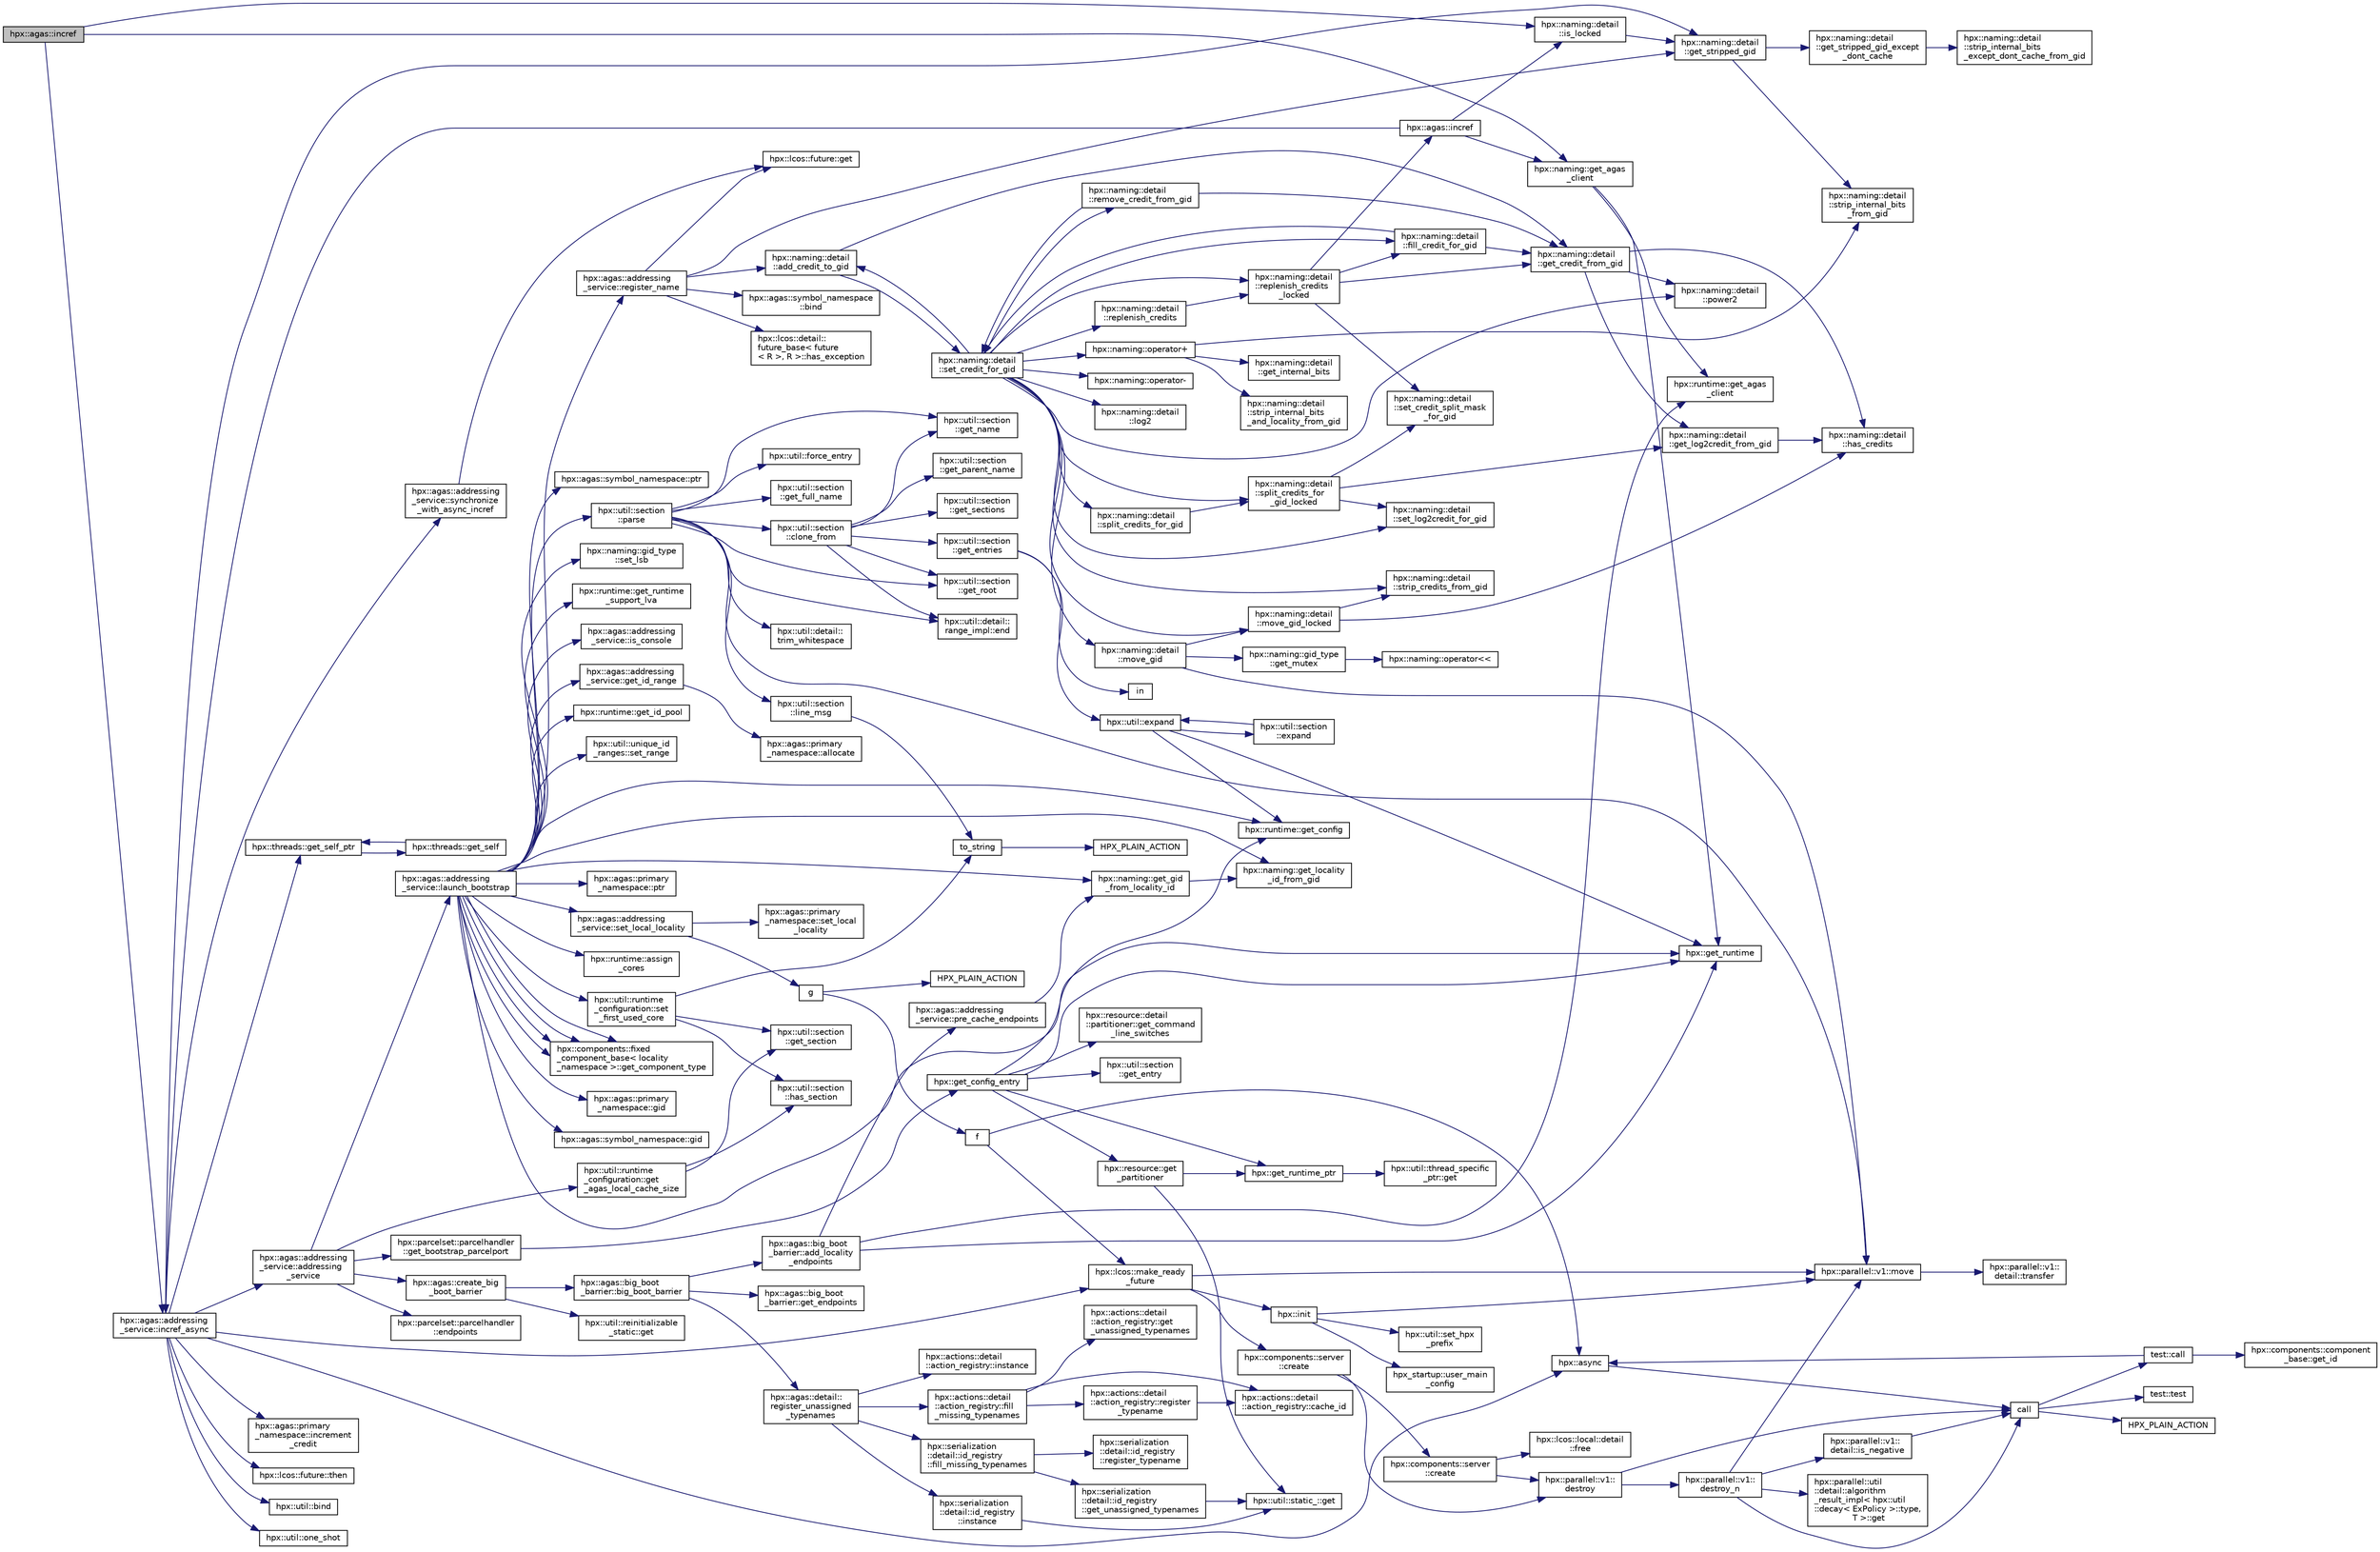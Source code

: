 digraph "hpx::agas::incref"
{
  edge [fontname="Helvetica",fontsize="10",labelfontname="Helvetica",labelfontsize="10"];
  node [fontname="Helvetica",fontsize="10",shape=record];
  rankdir="LR";
  Node3144 [label="hpx::agas::incref",height=0.2,width=0.4,color="black", fillcolor="grey75", style="filled", fontcolor="black"];
  Node3144 -> Node3145 [color="midnightblue",fontsize="10",style="solid",fontname="Helvetica"];
  Node3145 [label="hpx::naming::detail\l::is_locked",height=0.2,width=0.4,color="black", fillcolor="white", style="filled",URL="$d5/d18/namespacehpx_1_1naming_1_1detail.html#a721ab5a11bd11a37b0c905ea3fe0a6d7"];
  Node3145 -> Node3146 [color="midnightblue",fontsize="10",style="solid",fontname="Helvetica"];
  Node3146 [label="hpx::naming::detail\l::get_stripped_gid",height=0.2,width=0.4,color="black", fillcolor="white", style="filled",URL="$d5/d18/namespacehpx_1_1naming_1_1detail.html#ad3a849cb7ebd5dccf9aefadccc21dd89"];
  Node3146 -> Node3147 [color="midnightblue",fontsize="10",style="solid",fontname="Helvetica"];
  Node3147 [label="hpx::naming::detail\l::strip_internal_bits\l_from_gid",height=0.2,width=0.4,color="black", fillcolor="white", style="filled",URL="$d5/d18/namespacehpx_1_1naming_1_1detail.html#a95cca4d4bc82a9da3e804b225b03dfaf"];
  Node3146 -> Node3148 [color="midnightblue",fontsize="10",style="solid",fontname="Helvetica"];
  Node3148 [label="hpx::naming::detail\l::get_stripped_gid_except\l_dont_cache",height=0.2,width=0.4,color="black", fillcolor="white", style="filled",URL="$d5/d18/namespacehpx_1_1naming_1_1detail.html#a1ab848588112d0f7fac377a15692c9cc"];
  Node3148 -> Node3149 [color="midnightblue",fontsize="10",style="solid",fontname="Helvetica"];
  Node3149 [label="hpx::naming::detail\l::strip_internal_bits\l_except_dont_cache_from_gid",height=0.2,width=0.4,color="black", fillcolor="white", style="filled",URL="$d5/d18/namespacehpx_1_1naming_1_1detail.html#aabeb51a92376c6bfb9cf31bf9ff0c4cc"];
  Node3144 -> Node3150 [color="midnightblue",fontsize="10",style="solid",fontname="Helvetica"];
  Node3150 [label="hpx::naming::get_agas\l_client",height=0.2,width=0.4,color="black", fillcolor="white", style="filled",URL="$d4/dc9/namespacehpx_1_1naming.html#a0408fffd5d34b620712a801b0ae3b032"];
  Node3150 -> Node3151 [color="midnightblue",fontsize="10",style="solid",fontname="Helvetica"];
  Node3151 [label="hpx::get_runtime",height=0.2,width=0.4,color="black", fillcolor="white", style="filled",URL="$d8/d83/namespacehpx.html#aef902cc6c7dd3b9fbadf34d1e850a070"];
  Node3150 -> Node3152 [color="midnightblue",fontsize="10",style="solid",fontname="Helvetica"];
  Node3152 [label="hpx::runtime::get_agas\l_client",height=0.2,width=0.4,color="black", fillcolor="white", style="filled",URL="$d0/d7b/classhpx_1_1runtime.html#aeb5dddd30d6b9861669af8ad44d1a96a"];
  Node3144 -> Node3153 [color="midnightblue",fontsize="10",style="solid",fontname="Helvetica"];
  Node3153 [label="hpx::agas::addressing\l_service::incref_async",height=0.2,width=0.4,color="black", fillcolor="white", style="filled",URL="$db/d58/structhpx_1_1agas_1_1addressing__service.html#adae9df2634cf648f129f203c3678c1c1",tooltip="Increment the global reference count for the given id. "];
  Node3153 -> Node3146 [color="midnightblue",fontsize="10",style="solid",fontname="Helvetica"];
  Node3153 -> Node3154 [color="midnightblue",fontsize="10",style="solid",fontname="Helvetica"];
  Node3154 [label="hpx::threads::get_self_ptr",height=0.2,width=0.4,color="black", fillcolor="white", style="filled",URL="$d7/d28/namespacehpx_1_1threads.html#a22877ae347ad884cde3a51397dad6c53"];
  Node3154 -> Node3155 [color="midnightblue",fontsize="10",style="solid",fontname="Helvetica"];
  Node3155 [label="hpx::threads::get_self",height=0.2,width=0.4,color="black", fillcolor="white", style="filled",URL="$d7/d28/namespacehpx_1_1threads.html#a07daf4d6d29233f20d66d41ab7b5b8e8"];
  Node3155 -> Node3154 [color="midnightblue",fontsize="10",style="solid",fontname="Helvetica"];
  Node3153 -> Node3156 [color="midnightblue",fontsize="10",style="solid",fontname="Helvetica"];
  Node3156 [label="hpx::agas::addressing\l_service::addressing\l_service",height=0.2,width=0.4,color="black", fillcolor="white", style="filled",URL="$db/d58/structhpx_1_1agas_1_1addressing__service.html#a4cd885b12c530009f44f7372c197d54f"];
  Node3156 -> Node3157 [color="midnightblue",fontsize="10",style="solid",fontname="Helvetica"];
  Node3157 [label="hpx::util::runtime\l_configuration::get\l_agas_local_cache_size",height=0.2,width=0.4,color="black", fillcolor="white", style="filled",URL="$d8/d70/classhpx_1_1util_1_1runtime__configuration.html#a5fc409d10bc5e063fde7992fb2d8eefe"];
  Node3157 -> Node3158 [color="midnightblue",fontsize="10",style="solid",fontname="Helvetica"];
  Node3158 [label="hpx::util::section\l::has_section",height=0.2,width=0.4,color="black", fillcolor="white", style="filled",URL="$dd/de4/classhpx_1_1util_1_1section.html#a2ef0091925e5c2e3fda235bff644cdb4"];
  Node3157 -> Node3159 [color="midnightblue",fontsize="10",style="solid",fontname="Helvetica"];
  Node3159 [label="hpx::util::section\l::get_section",height=0.2,width=0.4,color="black", fillcolor="white", style="filled",URL="$dd/de4/classhpx_1_1util_1_1section.html#a3506cc01fb5453b2176f4747352c5517"];
  Node3156 -> Node3160 [color="midnightblue",fontsize="10",style="solid",fontname="Helvetica"];
  Node3160 [label="hpx::parcelset::parcelhandler\l::get_bootstrap_parcelport",height=0.2,width=0.4,color="black", fillcolor="white", style="filled",URL="$d4/d2f/classhpx_1_1parcelset_1_1parcelhandler.html#aac412291f000080f2496f288b97b7859"];
  Node3160 -> Node3161 [color="midnightblue",fontsize="10",style="solid",fontname="Helvetica"];
  Node3161 [label="hpx::get_config_entry",height=0.2,width=0.4,color="black", fillcolor="white", style="filled",URL="$d8/d83/namespacehpx.html#a097240e6744bc8905f708932da401835",tooltip="Retrieve the string value of a configuration entry given by key. "];
  Node3161 -> Node3162 [color="midnightblue",fontsize="10",style="solid",fontname="Helvetica"];
  Node3162 [label="hpx::get_runtime_ptr",height=0.2,width=0.4,color="black", fillcolor="white", style="filled",URL="$d8/d83/namespacehpx.html#af29daf2bb3e01b4d6495a1742b6cce64"];
  Node3162 -> Node3163 [color="midnightblue",fontsize="10",style="solid",fontname="Helvetica"];
  Node3163 [label="hpx::util::thread_specific\l_ptr::get",height=0.2,width=0.4,color="black", fillcolor="white", style="filled",URL="$d4/d4c/structhpx_1_1util_1_1thread__specific__ptr.html#a3b27d8520710478aa41d1f74206bdba9"];
  Node3161 -> Node3151 [color="midnightblue",fontsize="10",style="solid",fontname="Helvetica"];
  Node3161 -> Node3164 [color="midnightblue",fontsize="10",style="solid",fontname="Helvetica"];
  Node3164 [label="hpx::runtime::get_config",height=0.2,width=0.4,color="black", fillcolor="white", style="filled",URL="$d0/d7b/classhpx_1_1runtime.html#a0bfe0241e54b1fe1dd4ec181d944de43",tooltip="access configuration information "];
  Node3161 -> Node3165 [color="midnightblue",fontsize="10",style="solid",fontname="Helvetica"];
  Node3165 [label="hpx::util::section\l::get_entry",height=0.2,width=0.4,color="black", fillcolor="white", style="filled",URL="$dd/de4/classhpx_1_1util_1_1section.html#a02ac2ca2a4490347405dec03df46af88"];
  Node3161 -> Node3166 [color="midnightblue",fontsize="10",style="solid",fontname="Helvetica"];
  Node3166 [label="hpx::resource::get\l_partitioner",height=0.2,width=0.4,color="black", fillcolor="white", style="filled",URL="$dd/da5/namespacehpx_1_1resource.html#af91354c369d9a22a00581d6b6da7d0ee"];
  Node3166 -> Node3167 [color="midnightblue",fontsize="10",style="solid",fontname="Helvetica"];
  Node3167 [label="hpx::util::static_::get",height=0.2,width=0.4,color="black", fillcolor="white", style="filled",URL="$d3/dbb/structhpx_1_1util_1_1static__.html#a2967c633948a3bf17a3b5405ef5a8318"];
  Node3166 -> Node3162 [color="midnightblue",fontsize="10",style="solid",fontname="Helvetica"];
  Node3161 -> Node3168 [color="midnightblue",fontsize="10",style="solid",fontname="Helvetica"];
  Node3168 [label="hpx::resource::detail\l::partitioner::get_command\l_line_switches",height=0.2,width=0.4,color="black", fillcolor="white", style="filled",URL="$d0/dab/classhpx_1_1resource_1_1detail_1_1partitioner.html#a16fe01dd59b2c89bd556788b5713522e"];
  Node3156 -> Node3169 [color="midnightblue",fontsize="10",style="solid",fontname="Helvetica"];
  Node3169 [label="hpx::agas::create_big\l_boot_barrier",height=0.2,width=0.4,color="black", fillcolor="white", style="filled",URL="$dc/d54/namespacehpx_1_1agas.html#a272f64deb448ea9613501a5b3458a57f"];
  Node3169 -> Node3170 [color="midnightblue",fontsize="10",style="solid",fontname="Helvetica"];
  Node3170 [label="hpx::util::reinitializable\l_static::get",height=0.2,width=0.4,color="black", fillcolor="white", style="filled",URL="$d2/db7/structhpx_1_1util_1_1reinitializable__static.html#a2c616d22a193ed9d3b0b58d4203b3809"];
  Node3169 -> Node3171 [color="midnightblue",fontsize="10",style="solid",fontname="Helvetica"];
  Node3171 [label="hpx::agas::big_boot\l_barrier::big_boot_barrier",height=0.2,width=0.4,color="black", fillcolor="white", style="filled",URL="$d8/db6/structhpx_1_1agas_1_1big__boot__barrier.html#ab00f39b77e1ae054dddeab796ac49a07"];
  Node3171 -> Node3172 [color="midnightblue",fontsize="10",style="solid",fontname="Helvetica"];
  Node3172 [label="hpx::agas::detail::\lregister_unassigned\l_typenames",height=0.2,width=0.4,color="black", fillcolor="white", style="filled",URL="$dd/dd0/namespacehpx_1_1agas_1_1detail.html#a69a4d9fbe321b26f2eeeacaae98c05bb"];
  Node3172 -> Node3173 [color="midnightblue",fontsize="10",style="solid",fontname="Helvetica"];
  Node3173 [label="hpx::serialization\l::detail::id_registry\l::instance",height=0.2,width=0.4,color="black", fillcolor="white", style="filled",URL="$dc/d9a/classhpx_1_1serialization_1_1detail_1_1id__registry.html#ab5118609f28337b2a71e7ac63399a2dc"];
  Node3173 -> Node3167 [color="midnightblue",fontsize="10",style="solid",fontname="Helvetica"];
  Node3172 -> Node3174 [color="midnightblue",fontsize="10",style="solid",fontname="Helvetica"];
  Node3174 [label="hpx::serialization\l::detail::id_registry\l::fill_missing_typenames",height=0.2,width=0.4,color="black", fillcolor="white", style="filled",URL="$dc/d9a/classhpx_1_1serialization_1_1detail_1_1id__registry.html#a80cd98a900de5a5347cf51ab710ed1be"];
  Node3174 -> Node3175 [color="midnightblue",fontsize="10",style="solid",fontname="Helvetica"];
  Node3175 [label="hpx::serialization\l::detail::id_registry\l::get_unassigned_typenames",height=0.2,width=0.4,color="black", fillcolor="white", style="filled",URL="$dc/d9a/classhpx_1_1serialization_1_1detail_1_1id__registry.html#a667f38001517e0031e3421b1f6719baf"];
  Node3175 -> Node3167 [color="midnightblue",fontsize="10",style="solid",fontname="Helvetica"];
  Node3174 -> Node3176 [color="midnightblue",fontsize="10",style="solid",fontname="Helvetica"];
  Node3176 [label="hpx::serialization\l::detail::id_registry\l::register_typename",height=0.2,width=0.4,color="black", fillcolor="white", style="filled",URL="$dc/d9a/classhpx_1_1serialization_1_1detail_1_1id__registry.html#a3ecf46288bd104ca800605842a269fd6"];
  Node3172 -> Node3177 [color="midnightblue",fontsize="10",style="solid",fontname="Helvetica"];
  Node3177 [label="hpx::actions::detail\l::action_registry::instance",height=0.2,width=0.4,color="black", fillcolor="white", style="filled",URL="$d6/d07/structhpx_1_1actions_1_1detail_1_1action__registry.html#a4d8a8074f8a91fdc5a62e8067ef6472c"];
  Node3172 -> Node3178 [color="midnightblue",fontsize="10",style="solid",fontname="Helvetica"];
  Node3178 [label="hpx::actions::detail\l::action_registry::fill\l_missing_typenames",height=0.2,width=0.4,color="black", fillcolor="white", style="filled",URL="$d6/d07/structhpx_1_1actions_1_1detail_1_1action__registry.html#ad0b2659af6636d76d4b39d64eac81e3c"];
  Node3178 -> Node3179 [color="midnightblue",fontsize="10",style="solid",fontname="Helvetica"];
  Node3179 [label="hpx::actions::detail\l::action_registry::get\l_unassigned_typenames",height=0.2,width=0.4,color="black", fillcolor="white", style="filled",URL="$d6/d07/structhpx_1_1actions_1_1detail_1_1action__registry.html#a5216619c74ba5ee2d7a82626fe3f42cd"];
  Node3178 -> Node3180 [color="midnightblue",fontsize="10",style="solid",fontname="Helvetica"];
  Node3180 [label="hpx::actions::detail\l::action_registry::register\l_typename",height=0.2,width=0.4,color="black", fillcolor="white", style="filled",URL="$d6/d07/structhpx_1_1actions_1_1detail_1_1action__registry.html#a7352d14b8ad4d97a880c8ff247f0e04a"];
  Node3180 -> Node3181 [color="midnightblue",fontsize="10",style="solid",fontname="Helvetica"];
  Node3181 [label="hpx::actions::detail\l::action_registry::cache_id",height=0.2,width=0.4,color="black", fillcolor="white", style="filled",URL="$d6/d07/structhpx_1_1actions_1_1detail_1_1action__registry.html#a241539d91aa05a0cb41e6949b4f7ffb6"];
  Node3178 -> Node3181 [color="midnightblue",fontsize="10",style="solid",fontname="Helvetica"];
  Node3171 -> Node3182 [color="midnightblue",fontsize="10",style="solid",fontname="Helvetica"];
  Node3182 [label="hpx::agas::big_boot\l_barrier::add_locality\l_endpoints",height=0.2,width=0.4,color="black", fillcolor="white", style="filled",URL="$d8/db6/structhpx_1_1agas_1_1big__boot__barrier.html#aedb4d5066f5ee188b4b2e7476bde8f35"];
  Node3182 -> Node3151 [color="midnightblue",fontsize="10",style="solid",fontname="Helvetica"];
  Node3182 -> Node3152 [color="midnightblue",fontsize="10",style="solid",fontname="Helvetica"];
  Node3182 -> Node3183 [color="midnightblue",fontsize="10",style="solid",fontname="Helvetica"];
  Node3183 [label="hpx::agas::addressing\l_service::pre_cache_endpoints",height=0.2,width=0.4,color="black", fillcolor="white", style="filled",URL="$db/d58/structhpx_1_1agas_1_1addressing__service.html#a9384e7f70c49705ea11e55718c144ee4"];
  Node3183 -> Node3184 [color="midnightblue",fontsize="10",style="solid",fontname="Helvetica"];
  Node3184 [label="hpx::naming::get_gid\l_from_locality_id",height=0.2,width=0.4,color="black", fillcolor="white", style="filled",URL="$d4/dc9/namespacehpx_1_1naming.html#ae50a3ecdb5854b6a25a556ebc9830541"];
  Node3184 -> Node3185 [color="midnightblue",fontsize="10",style="solid",fontname="Helvetica"];
  Node3185 [label="hpx::naming::get_locality\l_id_from_gid",height=0.2,width=0.4,color="black", fillcolor="white", style="filled",URL="$d4/dc9/namespacehpx_1_1naming.html#a7fd43037784560bd04fda9b49e33529f"];
  Node3171 -> Node3186 [color="midnightblue",fontsize="10",style="solid",fontname="Helvetica"];
  Node3186 [label="hpx::agas::big_boot\l_barrier::get_endpoints",height=0.2,width=0.4,color="black", fillcolor="white", style="filled",URL="$d8/db6/structhpx_1_1agas_1_1big__boot__barrier.html#a019606b912a47e77062cd7de28adb428"];
  Node3156 -> Node3187 [color="midnightblue",fontsize="10",style="solid",fontname="Helvetica"];
  Node3187 [label="hpx::parcelset::parcelhandler\l::endpoints",height=0.2,width=0.4,color="black", fillcolor="white", style="filled",URL="$d4/d2f/classhpx_1_1parcelset_1_1parcelhandler.html#a7a79973ee047c9a655e7517b89d78558",tooltip="return the endpoints associated with this parcelhandler "];
  Node3156 -> Node3188 [color="midnightblue",fontsize="10",style="solid",fontname="Helvetica"];
  Node3188 [label="hpx::agas::addressing\l_service::launch_bootstrap",height=0.2,width=0.4,color="black", fillcolor="white", style="filled",URL="$db/d58/structhpx_1_1agas_1_1addressing__service.html#a664380be3597d3ca31677b2ae5800e76"];
  Node3188 -> Node3189 [color="midnightblue",fontsize="10",style="solid",fontname="Helvetica"];
  Node3189 [label="hpx::agas::primary\l_namespace::ptr",height=0.2,width=0.4,color="black", fillcolor="white", style="filled",URL="$d1/d43/structhpx_1_1agas_1_1primary__namespace.html#a977601f2c79f10b3aef3db56fb3aad0d"];
  Node3188 -> Node3151 [color="midnightblue",fontsize="10",style="solid",fontname="Helvetica"];
  Node3188 -> Node3184 [color="midnightblue",fontsize="10",style="solid",fontname="Helvetica"];
  Node3188 -> Node3190 [color="midnightblue",fontsize="10",style="solid",fontname="Helvetica"];
  Node3190 [label="hpx::agas::addressing\l_service::set_local_locality",height=0.2,width=0.4,color="black", fillcolor="white", style="filled",URL="$db/d58/structhpx_1_1agas_1_1addressing__service.html#a262a9982f31caacd5c605b643f2cc081"];
  Node3190 -> Node3191 [color="midnightblue",fontsize="10",style="solid",fontname="Helvetica"];
  Node3191 [label="g",height=0.2,width=0.4,color="black", fillcolor="white", style="filled",URL="$da/d17/cxx11__noexcept_8cpp.html#a96f5ebe659f57f5faa7343c54f8ea39a"];
  Node3191 -> Node3192 [color="midnightblue",fontsize="10",style="solid",fontname="Helvetica"];
  Node3192 [label="f",height=0.2,width=0.4,color="black", fillcolor="white", style="filled",URL="$d4/d13/async__unwrap__1037_8cpp.html#a02a6b0b4f77af9f69a841dc8262b0cd0"];
  Node3192 -> Node3193 [color="midnightblue",fontsize="10",style="solid",fontname="Helvetica"];
  Node3193 [label="hpx::async",height=0.2,width=0.4,color="black", fillcolor="white", style="filled",URL="$d8/d83/namespacehpx.html#acb7d8e37b73b823956ce144f9a57eaa4"];
  Node3193 -> Node3194 [color="midnightblue",fontsize="10",style="solid",fontname="Helvetica"];
  Node3194 [label="call",height=0.2,width=0.4,color="black", fillcolor="white", style="filled",URL="$d2/d67/promise__1620_8cpp.html#a58357f0b82bc761e1d0b9091ed563a70"];
  Node3194 -> Node3195 [color="midnightblue",fontsize="10",style="solid",fontname="Helvetica"];
  Node3195 [label="test::test",height=0.2,width=0.4,color="black", fillcolor="white", style="filled",URL="$d8/d89/structtest.html#ab42d5ece712d716b04cb3f686f297a26"];
  Node3194 -> Node3196 [color="midnightblue",fontsize="10",style="solid",fontname="Helvetica"];
  Node3196 [label="HPX_PLAIN_ACTION",height=0.2,width=0.4,color="black", fillcolor="white", style="filled",URL="$d2/d67/promise__1620_8cpp.html#ab96aab827a4b1fcaf66cfe0ba83fef23"];
  Node3194 -> Node3197 [color="midnightblue",fontsize="10",style="solid",fontname="Helvetica"];
  Node3197 [label="test::call",height=0.2,width=0.4,color="black", fillcolor="white", style="filled",URL="$d8/d89/structtest.html#aeb29e7ed6518b9426ccf1344c52620ae"];
  Node3197 -> Node3193 [color="midnightblue",fontsize="10",style="solid",fontname="Helvetica"];
  Node3197 -> Node3198 [color="midnightblue",fontsize="10",style="solid",fontname="Helvetica"];
  Node3198 [label="hpx::components::component\l_base::get_id",height=0.2,width=0.4,color="black", fillcolor="white", style="filled",URL="$d2/de6/classhpx_1_1components_1_1component__base.html#a4c8fd93514039bdf01c48d66d82b19cd"];
  Node3192 -> Node3199 [color="midnightblue",fontsize="10",style="solid",fontname="Helvetica"];
  Node3199 [label="hpx::lcos::make_ready\l_future",height=0.2,width=0.4,color="black", fillcolor="white", style="filled",URL="$d2/dc9/namespacehpx_1_1lcos.html#a42997564ddfde91d475b8a2cea8f53e4"];
  Node3199 -> Node3200 [color="midnightblue",fontsize="10",style="solid",fontname="Helvetica"];
  Node3200 [label="hpx::init",height=0.2,width=0.4,color="black", fillcolor="white", style="filled",URL="$d8/d83/namespacehpx.html#a3c694ea960b47c56b33351ba16e3d76b",tooltip="Main entry point for launching the HPX runtime system. "];
  Node3200 -> Node3201 [color="midnightblue",fontsize="10",style="solid",fontname="Helvetica"];
  Node3201 [label="hpx::util::set_hpx\l_prefix",height=0.2,width=0.4,color="black", fillcolor="white", style="filled",URL="$df/dad/namespacehpx_1_1util.html#ae40a23c1ba0a48d9304dcf717a95793e"];
  Node3200 -> Node3202 [color="midnightblue",fontsize="10",style="solid",fontname="Helvetica"];
  Node3202 [label="hpx_startup::user_main\l_config",height=0.2,width=0.4,color="black", fillcolor="white", style="filled",URL="$d3/dd2/namespacehpx__startup.html#aaac571d88bd3912a4225a23eb3261637"];
  Node3200 -> Node3203 [color="midnightblue",fontsize="10",style="solid",fontname="Helvetica"];
  Node3203 [label="hpx::parallel::v1::move",height=0.2,width=0.4,color="black", fillcolor="white", style="filled",URL="$db/db9/namespacehpx_1_1parallel_1_1v1.html#aa7c4ede081ce786c9d1eb1adff495cfc"];
  Node3203 -> Node3204 [color="midnightblue",fontsize="10",style="solid",fontname="Helvetica"];
  Node3204 [label="hpx::parallel::v1::\ldetail::transfer",height=0.2,width=0.4,color="black", fillcolor="white", style="filled",URL="$d2/ddd/namespacehpx_1_1parallel_1_1v1_1_1detail.html#ab1b56a05e1885ca7cc7ffa1804dd2f3c"];
  Node3199 -> Node3205 [color="midnightblue",fontsize="10",style="solid",fontname="Helvetica"];
  Node3205 [label="hpx::components::server\l::create",height=0.2,width=0.4,color="black", fillcolor="white", style="filled",URL="$d2/da2/namespacehpx_1_1components_1_1server.html#ac776c89f3d68ceb910e8cee9fa937ab4",tooltip="Create arrays of components using their default constructor. "];
  Node3205 -> Node3206 [color="midnightblue",fontsize="10",style="solid",fontname="Helvetica"];
  Node3206 [label="hpx::components::server\l::create",height=0.2,width=0.4,color="black", fillcolor="white", style="filled",URL="$d2/da2/namespacehpx_1_1components_1_1server.html#a77d26de181c97b444565e230577981bd"];
  Node3206 -> Node3207 [color="midnightblue",fontsize="10",style="solid",fontname="Helvetica"];
  Node3207 [label="hpx::lcos::local::detail\l::free",height=0.2,width=0.4,color="black", fillcolor="white", style="filled",URL="$d4/dcb/namespacehpx_1_1lcos_1_1local_1_1detail.html#a55a940f019734e9bb045dc123cd80e48"];
  Node3206 -> Node3208 [color="midnightblue",fontsize="10",style="solid",fontname="Helvetica"];
  Node3208 [label="hpx::parallel::v1::\ldestroy",height=0.2,width=0.4,color="black", fillcolor="white", style="filled",URL="$db/db9/namespacehpx_1_1parallel_1_1v1.html#acf303558375048e8a7cc9a2c2e09477f"];
  Node3208 -> Node3194 [color="midnightblue",fontsize="10",style="solid",fontname="Helvetica"];
  Node3208 -> Node3209 [color="midnightblue",fontsize="10",style="solid",fontname="Helvetica"];
  Node3209 [label="hpx::parallel::v1::\ldestroy_n",height=0.2,width=0.4,color="black", fillcolor="white", style="filled",URL="$db/db9/namespacehpx_1_1parallel_1_1v1.html#a71d0691132a300690163f5636bcd5bd3"];
  Node3209 -> Node3210 [color="midnightblue",fontsize="10",style="solid",fontname="Helvetica"];
  Node3210 [label="hpx::parallel::v1::\ldetail::is_negative",height=0.2,width=0.4,color="black", fillcolor="white", style="filled",URL="$d2/ddd/namespacehpx_1_1parallel_1_1v1_1_1detail.html#adf2e40fc4b20ad0fd442ee3118a4d527"];
  Node3210 -> Node3194 [color="midnightblue",fontsize="10",style="solid",fontname="Helvetica"];
  Node3209 -> Node3211 [color="midnightblue",fontsize="10",style="solid",fontname="Helvetica"];
  Node3211 [label="hpx::parallel::util\l::detail::algorithm\l_result_impl\< hpx::util\l::decay\< ExPolicy \>::type,\l T \>::get",height=0.2,width=0.4,color="black", fillcolor="white", style="filled",URL="$d2/d42/structhpx_1_1parallel_1_1util_1_1detail_1_1algorithm__result__impl.html#ab5b051e8ec74eff5e0e62fd63f5d377e"];
  Node3209 -> Node3203 [color="midnightblue",fontsize="10",style="solid",fontname="Helvetica"];
  Node3209 -> Node3194 [color="midnightblue",fontsize="10",style="solid",fontname="Helvetica"];
  Node3205 -> Node3208 [color="midnightblue",fontsize="10",style="solid",fontname="Helvetica"];
  Node3199 -> Node3203 [color="midnightblue",fontsize="10",style="solid",fontname="Helvetica"];
  Node3191 -> Node3212 [color="midnightblue",fontsize="10",style="solid",fontname="Helvetica"];
  Node3212 [label="HPX_PLAIN_ACTION",height=0.2,width=0.4,color="black", fillcolor="white", style="filled",URL="$d4/d13/async__unwrap__1037_8cpp.html#ab5991a65409f0229f564e4935bd7b979"];
  Node3190 -> Node3213 [color="midnightblue",fontsize="10",style="solid",fontname="Helvetica"];
  Node3213 [label="hpx::agas::primary\l_namespace::set_local\l_locality",height=0.2,width=0.4,color="black", fillcolor="white", style="filled",URL="$d1/d43/structhpx_1_1agas_1_1primary__namespace.html#aef9509edfa957ff39e62a2963e7307a9"];
  Node3188 -> Node3214 [color="midnightblue",fontsize="10",style="solid",fontname="Helvetica"];
  Node3214 [label="hpx::runtime::assign\l_cores",height=0.2,width=0.4,color="black", fillcolor="white", style="filled",URL="$d0/d7b/classhpx_1_1runtime.html#ad18888b79a4c00c211acb866abf8c750"];
  Node3188 -> Node3164 [color="midnightblue",fontsize="10",style="solid",fontname="Helvetica"];
  Node3188 -> Node3215 [color="midnightblue",fontsize="10",style="solid",fontname="Helvetica"];
  Node3215 [label="hpx::util::runtime\l_configuration::set\l_first_used_core",height=0.2,width=0.4,color="black", fillcolor="white", style="filled",URL="$d8/d70/classhpx_1_1util_1_1runtime__configuration.html#af1c585ee36a9c0503a013faaa08ad398"];
  Node3215 -> Node3158 [color="midnightblue",fontsize="10",style="solid",fontname="Helvetica"];
  Node3215 -> Node3159 [color="midnightblue",fontsize="10",style="solid",fontname="Helvetica"];
  Node3215 -> Node3216 [color="midnightblue",fontsize="10",style="solid",fontname="Helvetica"];
  Node3216 [label="to_string",height=0.2,width=0.4,color="black", fillcolor="white", style="filled",URL="$d4/d2c/make__continuation__1615_8cpp.html#acbdae3e81403e1ffc527c18dc1cd51dd"];
  Node3216 -> Node3217 [color="midnightblue",fontsize="10",style="solid",fontname="Helvetica"];
  Node3217 [label="HPX_PLAIN_ACTION",height=0.2,width=0.4,color="black", fillcolor="white", style="filled",URL="$d4/d2c/make__continuation__1615_8cpp.html#a8b2f8a7c58b490fcb1260f36bac46541"];
  Node3188 -> Node3218 [color="midnightblue",fontsize="10",style="solid",fontname="Helvetica"];
  Node3218 [label="hpx::components::fixed\l_component_base\< locality\l_namespace \>::get_component_type",height=0.2,width=0.4,color="black", fillcolor="white", style="filled",URL="$df/dfd/classhpx_1_1components_1_1fixed__component__base.html#aa87dbc5aad4f2ee3f9b8f62c6981a8c2"];
  Node3188 -> Node3219 [color="midnightblue",fontsize="10",style="solid",fontname="Helvetica"];
  Node3219 [label="hpx::agas::primary\l_namespace::gid",height=0.2,width=0.4,color="black", fillcolor="white", style="filled",URL="$d1/d43/structhpx_1_1agas_1_1primary__namespace.html#ab38b0457e706d37af52f1535877a5bfd"];
  Node3188 -> Node3218 [color="midnightblue",fontsize="10",style="solid",fontname="Helvetica"];
  Node3188 -> Node3218 [color="midnightblue",fontsize="10",style="solid",fontname="Helvetica"];
  Node3188 -> Node3220 [color="midnightblue",fontsize="10",style="solid",fontname="Helvetica"];
  Node3220 [label="hpx::agas::symbol_namespace::gid",height=0.2,width=0.4,color="black", fillcolor="white", style="filled",URL="$dd/d5e/structhpx_1_1agas_1_1symbol__namespace.html#a4b63b0ff1b7963554cbf5b8073529d53"];
  Node3188 -> Node3218 [color="midnightblue",fontsize="10",style="solid",fontname="Helvetica"];
  Node3188 -> Node3221 [color="midnightblue",fontsize="10",style="solid",fontname="Helvetica"];
  Node3221 [label="hpx::agas::symbol_namespace::ptr",height=0.2,width=0.4,color="black", fillcolor="white", style="filled",URL="$dd/d5e/structhpx_1_1agas_1_1symbol__namespace.html#a67e372d006c4c3a2a3d09640c51ccff4"];
  Node3188 -> Node3222 [color="midnightblue",fontsize="10",style="solid",fontname="Helvetica"];
  Node3222 [label="hpx::util::section\l::parse",height=0.2,width=0.4,color="black", fillcolor="white", style="filled",URL="$dd/de4/classhpx_1_1util_1_1section.html#ace8045f12ef654c88b68a2dfb0788cbd"];
  Node3222 -> Node3223 [color="midnightblue",fontsize="10",style="solid",fontname="Helvetica"];
  Node3223 [label="hpx::util::detail::\lrange_impl::end",height=0.2,width=0.4,color="black", fillcolor="white", style="filled",URL="$d4/d4a/namespacehpx_1_1util_1_1detail_1_1range__impl.html#afb2ea48b0902f52ee4d8b764807b4316"];
  Node3222 -> Node3224 [color="midnightblue",fontsize="10",style="solid",fontname="Helvetica"];
  Node3224 [label="hpx::util::detail::\ltrim_whitespace",height=0.2,width=0.4,color="black", fillcolor="white", style="filled",URL="$d2/d8e/namespacehpx_1_1util_1_1detail.html#a349c290c57fa761e4e914aafa0023bef"];
  Node3222 -> Node3225 [color="midnightblue",fontsize="10",style="solid",fontname="Helvetica"];
  Node3225 [label="hpx::util::section\l::line_msg",height=0.2,width=0.4,color="black", fillcolor="white", style="filled",URL="$dd/de4/classhpx_1_1util_1_1section.html#afcaf894b8e854536369e648038878185"];
  Node3225 -> Node3216 [color="midnightblue",fontsize="10",style="solid",fontname="Helvetica"];
  Node3222 -> Node3226 [color="midnightblue",fontsize="10",style="solid",fontname="Helvetica"];
  Node3226 [label="hpx::util::force_entry",height=0.2,width=0.4,color="black", fillcolor="white", style="filled",URL="$df/dad/namespacehpx_1_1util.html#a36f05768f2fe4d204964258716634913"];
  Node3222 -> Node3227 [color="midnightblue",fontsize="10",style="solid",fontname="Helvetica"];
  Node3227 [label="hpx::util::section\l::get_full_name",height=0.2,width=0.4,color="black", fillcolor="white", style="filled",URL="$dd/de4/classhpx_1_1util_1_1section.html#a23dfffaedaa34d9c8273410af900cbff"];
  Node3222 -> Node3228 [color="midnightblue",fontsize="10",style="solid",fontname="Helvetica"];
  Node3228 [label="hpx::util::section\l::clone_from",height=0.2,width=0.4,color="black", fillcolor="white", style="filled",URL="$dd/de4/classhpx_1_1util_1_1section.html#ac563c9cfea4ab359e599357ab775e835"];
  Node3228 -> Node3229 [color="midnightblue",fontsize="10",style="solid",fontname="Helvetica"];
  Node3229 [label="hpx::util::section\l::get_parent_name",height=0.2,width=0.4,color="black", fillcolor="white", style="filled",URL="$dd/de4/classhpx_1_1util_1_1section.html#ad103bdfb0f1d7b70a9d7a93948adc30b"];
  Node3228 -> Node3230 [color="midnightblue",fontsize="10",style="solid",fontname="Helvetica"];
  Node3230 [label="hpx::util::section\l::get_name",height=0.2,width=0.4,color="black", fillcolor="white", style="filled",URL="$dd/de4/classhpx_1_1util_1_1section.html#afbd1ab5fee15d3956ef7fba8f1966e02"];
  Node3228 -> Node3231 [color="midnightblue",fontsize="10",style="solid",fontname="Helvetica"];
  Node3231 [label="hpx::util::section\l::get_entries",height=0.2,width=0.4,color="black", fillcolor="white", style="filled",URL="$dd/de4/classhpx_1_1util_1_1section.html#a2947f576b972863e45bbcf97a14c720e"];
  Node3231 -> Node3232 [color="midnightblue",fontsize="10",style="solid",fontname="Helvetica"];
  Node3232 [label="hpx::util::expand",height=0.2,width=0.4,color="black", fillcolor="white", style="filled",URL="$df/dad/namespacehpx_1_1util.html#ac476e97ca5c1dec44106cb68a534ea22"];
  Node3232 -> Node3151 [color="midnightblue",fontsize="10",style="solid",fontname="Helvetica"];
  Node3232 -> Node3164 [color="midnightblue",fontsize="10",style="solid",fontname="Helvetica"];
  Node3232 -> Node3233 [color="midnightblue",fontsize="10",style="solid",fontname="Helvetica"];
  Node3233 [label="hpx::util::section\l::expand",height=0.2,width=0.4,color="black", fillcolor="white", style="filled",URL="$dd/de4/classhpx_1_1util_1_1section.html#aeee54430eca7e62d11765c45d1c58420"];
  Node3233 -> Node3232 [color="midnightblue",fontsize="10",style="solid",fontname="Helvetica"];
  Node3231 -> Node3234 [color="midnightblue",fontsize="10",style="solid",fontname="Helvetica"];
  Node3234 [label="in",height=0.2,width=0.4,color="black", fillcolor="white", style="filled",URL="$d5/dd8/any__serialization_8cpp.html#a050ffb438bad49c53a9fffc8fff5bff9"];
  Node3228 -> Node3223 [color="midnightblue",fontsize="10",style="solid",fontname="Helvetica"];
  Node3228 -> Node3235 [color="midnightblue",fontsize="10",style="solid",fontname="Helvetica"];
  Node3235 [label="hpx::util::section\l::get_sections",height=0.2,width=0.4,color="black", fillcolor="white", style="filled",URL="$dd/de4/classhpx_1_1util_1_1section.html#a6b2173349a087e0677d76ac09eb548f8"];
  Node3228 -> Node3236 [color="midnightblue",fontsize="10",style="solid",fontname="Helvetica"];
  Node3236 [label="hpx::util::section\l::get_root",height=0.2,width=0.4,color="black", fillcolor="white", style="filled",URL="$dd/de4/classhpx_1_1util_1_1section.html#a099b4f01861585dea488caf08fe4069b"];
  Node3222 -> Node3236 [color="midnightblue",fontsize="10",style="solid",fontname="Helvetica"];
  Node3222 -> Node3230 [color="midnightblue",fontsize="10",style="solid",fontname="Helvetica"];
  Node3222 -> Node3203 [color="midnightblue",fontsize="10",style="solid",fontname="Helvetica"];
  Node3188 -> Node3185 [color="midnightblue",fontsize="10",style="solid",fontname="Helvetica"];
  Node3188 -> Node3237 [color="midnightblue",fontsize="10",style="solid",fontname="Helvetica"];
  Node3237 [label="hpx::naming::gid_type\l::set_lsb",height=0.2,width=0.4,color="black", fillcolor="white", style="filled",URL="$d3/d67/structhpx_1_1naming_1_1gid__type.html#aa0e0758f7852bace6a58c84eacae4ddc"];
  Node3188 -> Node3238 [color="midnightblue",fontsize="10",style="solid",fontname="Helvetica"];
  Node3238 [label="hpx::runtime::get_runtime\l_support_lva",height=0.2,width=0.4,color="black", fillcolor="white", style="filled",URL="$d0/d7b/classhpx_1_1runtime.html#aa284ae9894186555459b37cef96ab1f2"];
  Node3188 -> Node3239 [color="midnightblue",fontsize="10",style="solid",fontname="Helvetica"];
  Node3239 [label="hpx::agas::addressing\l_service::register_name",height=0.2,width=0.4,color="black", fillcolor="white", style="filled",URL="$db/d58/structhpx_1_1agas_1_1addressing__service.html#a5929d7fd681a5ed692bfbeaa503fc32d",tooltip="Register a global name with a global address (id) "];
  Node3239 -> Node3240 [color="midnightblue",fontsize="10",style="solid",fontname="Helvetica"];
  Node3240 [label="hpx::agas::symbol_namespace\l::bind",height=0.2,width=0.4,color="black", fillcolor="white", style="filled",URL="$dd/d5e/structhpx_1_1agas_1_1symbol__namespace.html#a4c5b21f70ae191ad0169fe5ac06de532"];
  Node3239 -> Node3146 [color="midnightblue",fontsize="10",style="solid",fontname="Helvetica"];
  Node3239 -> Node3241 [color="midnightblue",fontsize="10",style="solid",fontname="Helvetica"];
  Node3241 [label="hpx::lcos::detail::\lfuture_base\< future\l\< R \>, R \>::has_exception",height=0.2,width=0.4,color="black", fillcolor="white", style="filled",URL="$d5/dd7/classhpx_1_1lcos_1_1detail_1_1future__base.html#aa95b01f70ad95706ae420ff1db2e5b99"];
  Node3239 -> Node3242 [color="midnightblue",fontsize="10",style="solid",fontname="Helvetica"];
  Node3242 [label="hpx::lcos::future::get",height=0.2,width=0.4,color="black", fillcolor="white", style="filled",URL="$d0/d33/classhpx_1_1lcos_1_1future.html#a8c28269486d5620ac48af349f17bb41c"];
  Node3239 -> Node3243 [color="midnightblue",fontsize="10",style="solid",fontname="Helvetica"];
  Node3243 [label="hpx::naming::detail\l::add_credit_to_gid",height=0.2,width=0.4,color="black", fillcolor="white", style="filled",URL="$d5/d18/namespacehpx_1_1naming_1_1detail.html#ab13848a91587535a393be4def980e832"];
  Node3243 -> Node3244 [color="midnightblue",fontsize="10",style="solid",fontname="Helvetica"];
  Node3244 [label="hpx::naming::detail\l::get_credit_from_gid",height=0.2,width=0.4,color="black", fillcolor="white", style="filled",URL="$d5/d18/namespacehpx_1_1naming_1_1detail.html#ae3d27efe8c838d79e29020ed7c9fa25f"];
  Node3244 -> Node3245 [color="midnightblue",fontsize="10",style="solid",fontname="Helvetica"];
  Node3245 [label="hpx::naming::detail\l::has_credits",height=0.2,width=0.4,color="black", fillcolor="white", style="filled",URL="$d5/d18/namespacehpx_1_1naming_1_1detail.html#afb823cf706d95f298c25af22fe39653b"];
  Node3244 -> Node3246 [color="midnightblue",fontsize="10",style="solid",fontname="Helvetica"];
  Node3246 [label="hpx::naming::detail\l::power2",height=0.2,width=0.4,color="black", fillcolor="white", style="filled",URL="$d5/d18/namespacehpx_1_1naming_1_1detail.html#a084e318ac378f38778c0696da8cbdaac"];
  Node3244 -> Node3247 [color="midnightblue",fontsize="10",style="solid",fontname="Helvetica"];
  Node3247 [label="hpx::naming::detail\l::get_log2credit_from_gid",height=0.2,width=0.4,color="black", fillcolor="white", style="filled",URL="$d5/d18/namespacehpx_1_1naming_1_1detail.html#a65b5a75f9576e0c15d372d20f0ed37d0"];
  Node3247 -> Node3245 [color="midnightblue",fontsize="10",style="solid",fontname="Helvetica"];
  Node3243 -> Node3248 [color="midnightblue",fontsize="10",style="solid",fontname="Helvetica"];
  Node3248 [label="hpx::naming::detail\l::set_credit_for_gid",height=0.2,width=0.4,color="black", fillcolor="white", style="filled",URL="$d5/d18/namespacehpx_1_1naming_1_1detail.html#a87703193ff814a4e1c912e98e655ec51"];
  Node3248 -> Node3249 [color="midnightblue",fontsize="10",style="solid",fontname="Helvetica"];
  Node3249 [label="hpx::naming::detail\l::log2",height=0.2,width=0.4,color="black", fillcolor="white", style="filled",URL="$d5/d18/namespacehpx_1_1naming_1_1detail.html#a10b972e46f78f4f24d7843d6f8554b5b"];
  Node3248 -> Node3246 [color="midnightblue",fontsize="10",style="solid",fontname="Helvetica"];
  Node3248 -> Node3250 [color="midnightblue",fontsize="10",style="solid",fontname="Helvetica"];
  Node3250 [label="hpx::naming::detail\l::set_log2credit_for_gid",height=0.2,width=0.4,color="black", fillcolor="white", style="filled",URL="$d5/d18/namespacehpx_1_1naming_1_1detail.html#ac466e44115ff62134192cea0735b147e"];
  Node3248 -> Node3251 [color="midnightblue",fontsize="10",style="solid",fontname="Helvetica"];
  Node3251 [label="hpx::naming::detail\l::strip_credits_from_gid",height=0.2,width=0.4,color="black", fillcolor="white", style="filled",URL="$d5/d18/namespacehpx_1_1naming_1_1detail.html#a422b12b60e5f7844b224dd68cf8cae8e"];
  Node3248 -> Node3243 [color="midnightblue",fontsize="10",style="solid",fontname="Helvetica"];
  Node3248 -> Node3252 [color="midnightblue",fontsize="10",style="solid",fontname="Helvetica"];
  Node3252 [label="hpx::naming::detail\l::remove_credit_from_gid",height=0.2,width=0.4,color="black", fillcolor="white", style="filled",URL="$d5/d18/namespacehpx_1_1naming_1_1detail.html#a3ccb4b028c2c757c0fabdfe58ac07e47"];
  Node3252 -> Node3244 [color="midnightblue",fontsize="10",style="solid",fontname="Helvetica"];
  Node3252 -> Node3248 [color="midnightblue",fontsize="10",style="solid",fontname="Helvetica"];
  Node3248 -> Node3253 [color="midnightblue",fontsize="10",style="solid",fontname="Helvetica"];
  Node3253 [label="hpx::naming::detail\l::fill_credit_for_gid",height=0.2,width=0.4,color="black", fillcolor="white", style="filled",URL="$d5/d18/namespacehpx_1_1naming_1_1detail.html#a3ec890e6a5b5c8fbd21b11dfe7e50352"];
  Node3253 -> Node3244 [color="midnightblue",fontsize="10",style="solid",fontname="Helvetica"];
  Node3253 -> Node3248 [color="midnightblue",fontsize="10",style="solid",fontname="Helvetica"];
  Node3248 -> Node3254 [color="midnightblue",fontsize="10",style="solid",fontname="Helvetica"];
  Node3254 [label="hpx::naming::detail\l::move_gid",height=0.2,width=0.4,color="black", fillcolor="white", style="filled",URL="$d5/d18/namespacehpx_1_1naming_1_1detail.html#aade6b5eb4f9361377b0a427cd8bffdca"];
  Node3254 -> Node3255 [color="midnightblue",fontsize="10",style="solid",fontname="Helvetica"];
  Node3255 [label="hpx::naming::gid_type\l::get_mutex",height=0.2,width=0.4,color="black", fillcolor="white", style="filled",URL="$d3/d67/structhpx_1_1naming_1_1gid__type.html#a25f1f7d247b4ec6e77e577400bbbc18f"];
  Node3255 -> Node3256 [color="midnightblue",fontsize="10",style="solid",fontname="Helvetica"];
  Node3256 [label="hpx::naming::operator\<\<",height=0.2,width=0.4,color="black", fillcolor="white", style="filled",URL="$d4/dc9/namespacehpx_1_1naming.html#ad9103d927583be9fcc218e045ad2a6e6"];
  Node3254 -> Node3257 [color="midnightblue",fontsize="10",style="solid",fontname="Helvetica"];
  Node3257 [label="hpx::naming::detail\l::move_gid_locked",height=0.2,width=0.4,color="black", fillcolor="white", style="filled",URL="$d5/d18/namespacehpx_1_1naming_1_1detail.html#ade50f3a7ea7970594a107017d9781f45"];
  Node3257 -> Node3245 [color="midnightblue",fontsize="10",style="solid",fontname="Helvetica"];
  Node3257 -> Node3251 [color="midnightblue",fontsize="10",style="solid",fontname="Helvetica"];
  Node3254 -> Node3203 [color="midnightblue",fontsize="10",style="solid",fontname="Helvetica"];
  Node3248 -> Node3257 [color="midnightblue",fontsize="10",style="solid",fontname="Helvetica"];
  Node3248 -> Node3258 [color="midnightblue",fontsize="10",style="solid",fontname="Helvetica"];
  Node3258 [label="hpx::naming::detail\l::replenish_credits",height=0.2,width=0.4,color="black", fillcolor="white", style="filled",URL="$d5/d18/namespacehpx_1_1naming_1_1detail.html#aab806d937bd01894af129d3d3cbb22f4"];
  Node3258 -> Node3259 [color="midnightblue",fontsize="10",style="solid",fontname="Helvetica"];
  Node3259 [label="hpx::naming::detail\l::replenish_credits\l_locked",height=0.2,width=0.4,color="black", fillcolor="white", style="filled",URL="$d5/d18/namespacehpx_1_1naming_1_1detail.html#a011ed4fa9a2f4d4319adc54943fa03d6"];
  Node3259 -> Node3244 [color="midnightblue",fontsize="10",style="solid",fontname="Helvetica"];
  Node3259 -> Node3253 [color="midnightblue",fontsize="10",style="solid",fontname="Helvetica"];
  Node3259 -> Node3260 [color="midnightblue",fontsize="10",style="solid",fontname="Helvetica"];
  Node3260 [label="hpx::naming::detail\l::set_credit_split_mask\l_for_gid",height=0.2,width=0.4,color="black", fillcolor="white", style="filled",URL="$d5/d18/namespacehpx_1_1naming_1_1detail.html#a514fb4fd603d267bd438c27ea2fb1e7d"];
  Node3259 -> Node3261 [color="midnightblue",fontsize="10",style="solid",fontname="Helvetica"];
  Node3261 [label="hpx::agas::incref",height=0.2,width=0.4,color="black", fillcolor="white", style="filled",URL="$dc/d54/namespacehpx_1_1agas.html#aad81d2ea721c1a5692e243ef07bf164f"];
  Node3261 -> Node3145 [color="midnightblue",fontsize="10",style="solid",fontname="Helvetica"];
  Node3261 -> Node3150 [color="midnightblue",fontsize="10",style="solid",fontname="Helvetica"];
  Node3261 -> Node3153 [color="midnightblue",fontsize="10",style="solid",fontname="Helvetica"];
  Node3248 -> Node3259 [color="midnightblue",fontsize="10",style="solid",fontname="Helvetica"];
  Node3248 -> Node3262 [color="midnightblue",fontsize="10",style="solid",fontname="Helvetica"];
  Node3262 [label="hpx::naming::detail\l::split_credits_for_gid",height=0.2,width=0.4,color="black", fillcolor="white", style="filled",URL="$d5/d18/namespacehpx_1_1naming_1_1detail.html#ab2f9863a9fdf1ca9b7990f6005b912be"];
  Node3262 -> Node3263 [color="midnightblue",fontsize="10",style="solid",fontname="Helvetica"];
  Node3263 [label="hpx::naming::detail\l::split_credits_for\l_gid_locked",height=0.2,width=0.4,color="black", fillcolor="white", style="filled",URL="$d5/d18/namespacehpx_1_1naming_1_1detail.html#a66dfb706e0b0fe738646b762b2b5403b"];
  Node3263 -> Node3247 [color="midnightblue",fontsize="10",style="solid",fontname="Helvetica"];
  Node3263 -> Node3250 [color="midnightblue",fontsize="10",style="solid",fontname="Helvetica"];
  Node3263 -> Node3260 [color="midnightblue",fontsize="10",style="solid",fontname="Helvetica"];
  Node3248 -> Node3263 [color="midnightblue",fontsize="10",style="solid",fontname="Helvetica"];
  Node3248 -> Node3264 [color="midnightblue",fontsize="10",style="solid",fontname="Helvetica"];
  Node3264 [label="hpx::naming::operator+",height=0.2,width=0.4,color="black", fillcolor="white", style="filled",URL="$d4/dc9/namespacehpx_1_1naming.html#a6c9fa9568261a3b3fe63b13ecc15d928"];
  Node3264 -> Node3265 [color="midnightblue",fontsize="10",style="solid",fontname="Helvetica"];
  Node3265 [label="hpx::naming::detail\l::get_internal_bits",height=0.2,width=0.4,color="black", fillcolor="white", style="filled",URL="$d5/d18/namespacehpx_1_1naming_1_1detail.html#aa8ae6c0e2110d45ea7deb7874f447860"];
  Node3264 -> Node3147 [color="midnightblue",fontsize="10",style="solid",fontname="Helvetica"];
  Node3264 -> Node3266 [color="midnightblue",fontsize="10",style="solid",fontname="Helvetica"];
  Node3266 [label="hpx::naming::detail\l::strip_internal_bits\l_and_locality_from_gid",height=0.2,width=0.4,color="black", fillcolor="white", style="filled",URL="$d5/d18/namespacehpx_1_1naming_1_1detail.html#ab1bd7017282cf07702a1ab3746c6a3ec"];
  Node3248 -> Node3267 [color="midnightblue",fontsize="10",style="solid",fontname="Helvetica"];
  Node3267 [label="hpx::naming::operator-",height=0.2,width=0.4,color="black", fillcolor="white", style="filled",URL="$d4/dc9/namespacehpx_1_1naming.html#ae025c74c340eec07415cb2d8de8e4fc6"];
  Node3188 -> Node3268 [color="midnightblue",fontsize="10",style="solid",fontname="Helvetica"];
  Node3268 [label="hpx::agas::addressing\l_service::is_console",height=0.2,width=0.4,color="black", fillcolor="white", style="filled",URL="$db/d58/structhpx_1_1agas_1_1addressing__service.html#aab78f53372b45edb3de49e2030af215b",tooltip="Returns whether this addressing_service represents the console locality. "];
  Node3188 -> Node3269 [color="midnightblue",fontsize="10",style="solid",fontname="Helvetica"];
  Node3269 [label="hpx::agas::addressing\l_service::get_id_range",height=0.2,width=0.4,color="black", fillcolor="white", style="filled",URL="$db/d58/structhpx_1_1agas_1_1addressing__service.html#a27b89e96c9cc33313aefa315411e07c8",tooltip="Get unique range of freely assignable global ids. "];
  Node3269 -> Node3270 [color="midnightblue",fontsize="10",style="solid",fontname="Helvetica"];
  Node3270 [label="hpx::agas::primary\l_namespace::allocate",height=0.2,width=0.4,color="black", fillcolor="white", style="filled",URL="$d1/d43/structhpx_1_1agas_1_1primary__namespace.html#a3e30fba2b5a19bc4f8518d11bf2a351e"];
  Node3188 -> Node3271 [color="midnightblue",fontsize="10",style="solid",fontname="Helvetica"];
  Node3271 [label="hpx::runtime::get_id_pool",height=0.2,width=0.4,color="black", fillcolor="white", style="filled",URL="$d0/d7b/classhpx_1_1runtime.html#a26efb2a9552084273060c30cb7ff6a9d"];
  Node3188 -> Node3272 [color="midnightblue",fontsize="10",style="solid",fontname="Helvetica"];
  Node3272 [label="hpx::util::unique_id\l_ranges::set_range",height=0.2,width=0.4,color="black", fillcolor="white", style="filled",URL="$d7/d25/classhpx_1_1util_1_1unique__id__ranges.html#aaf3cf81697c9fd7df5387761d527b425"];
  Node3153 -> Node3193 [color="midnightblue",fontsize="10",style="solid",fontname="Helvetica"];
  Node3153 -> Node3199 [color="midnightblue",fontsize="10",style="solid",fontname="Helvetica"];
  Node3153 -> Node3273 [color="midnightblue",fontsize="10",style="solid",fontname="Helvetica"];
  Node3273 [label="hpx::agas::primary\l_namespace::increment\l_credit",height=0.2,width=0.4,color="black", fillcolor="white", style="filled",URL="$d1/d43/structhpx_1_1agas_1_1primary__namespace.html#a1e0830097b72a96358980743202c3def"];
  Node3153 -> Node3274 [color="midnightblue",fontsize="10",style="solid",fontname="Helvetica"];
  Node3274 [label="hpx::lcos::future::then",height=0.2,width=0.4,color="black", fillcolor="white", style="filled",URL="$d0/d33/classhpx_1_1lcos_1_1future.html#a17045dee172c36e208b2cbd400fa8797"];
  Node3153 -> Node3275 [color="midnightblue",fontsize="10",style="solid",fontname="Helvetica"];
  Node3275 [label="hpx::util::bind",height=0.2,width=0.4,color="black", fillcolor="white", style="filled",URL="$df/dad/namespacehpx_1_1util.html#ad844caedf82a0173d6909d910c3e48c6"];
  Node3153 -> Node3276 [color="midnightblue",fontsize="10",style="solid",fontname="Helvetica"];
  Node3276 [label="hpx::util::one_shot",height=0.2,width=0.4,color="black", fillcolor="white", style="filled",URL="$df/dad/namespacehpx_1_1util.html#a273e61be42a72415291e0ec0a4f28c7a"];
  Node3153 -> Node3277 [color="midnightblue",fontsize="10",style="solid",fontname="Helvetica"];
  Node3277 [label="hpx::agas::addressing\l_service::synchronize\l_with_async_incref",height=0.2,width=0.4,color="black", fillcolor="white", style="filled",URL="$db/d58/structhpx_1_1agas_1_1addressing__service.html#ad7d4e81b976b99cfad608deb77f60880"];
  Node3277 -> Node3242 [color="midnightblue",fontsize="10",style="solid",fontname="Helvetica"];
}
